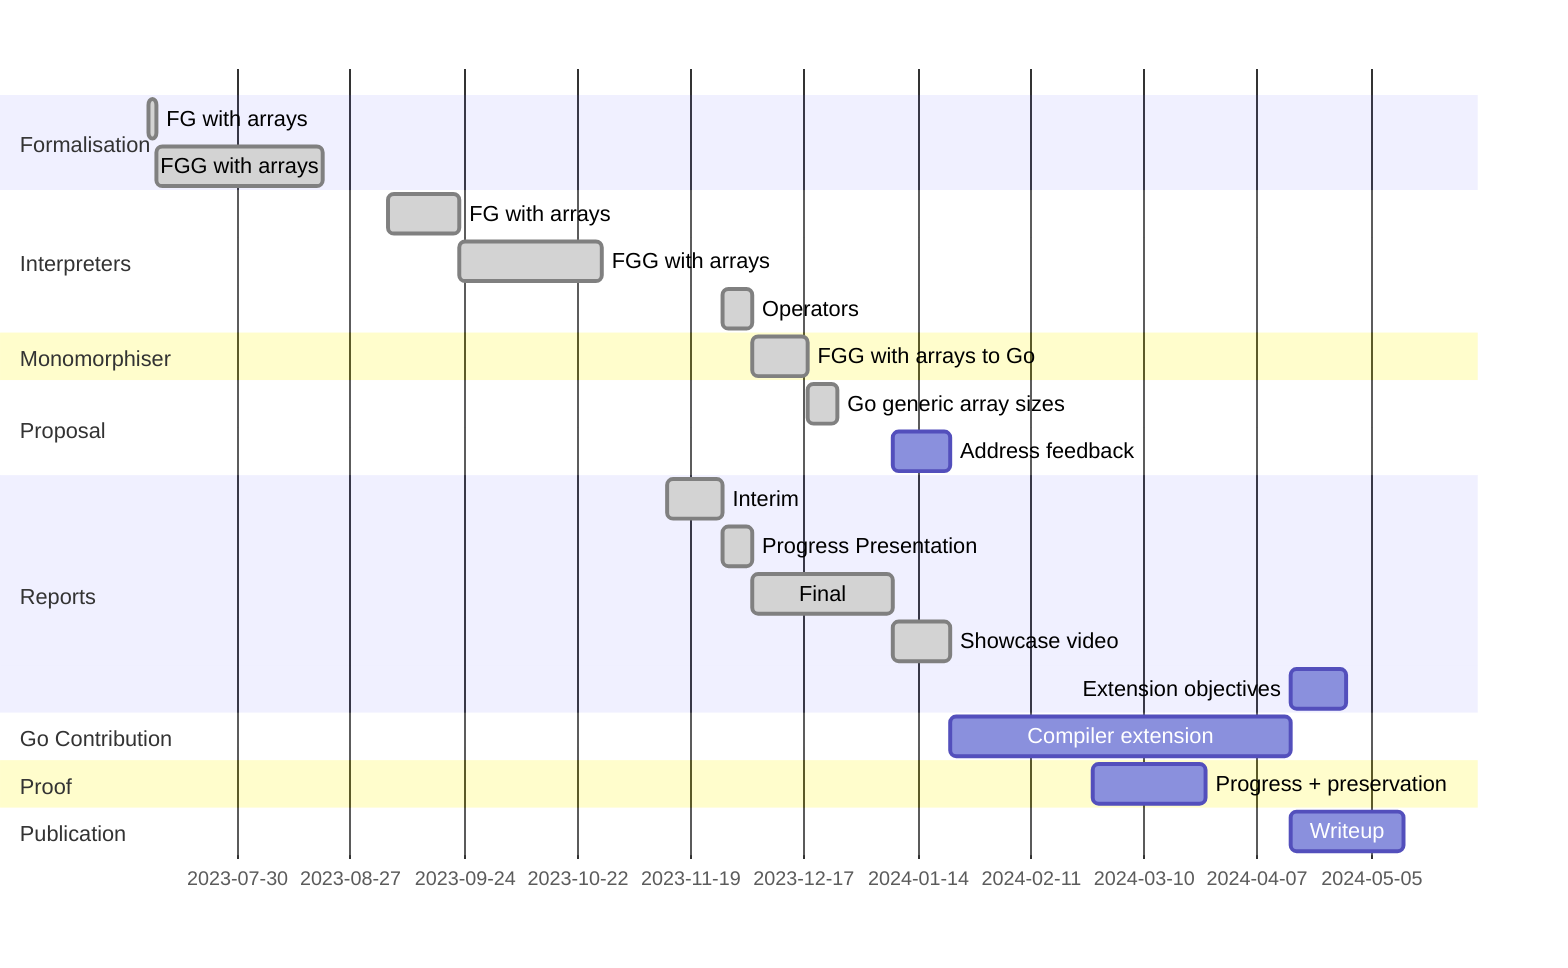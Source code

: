 gantt
    tickInterval 4week
    dateFormat  YYYY-MM-DD
    section Formalisation
        FG with arrays :done, 2023-07-08, 2023-07-10
        FGG with arrays :done, 2023-07-10, 2023-08-20
    section Interpreters
        FG with arrays :done, 2023-09-05,2023-09-23
        FGG with arrays :done, fggi, 2023-09-23, 5w
        Operators :done, op, after interim, 1w
    section Monomorphiser
        FGG with arrays to Go :done, fggm, after op, 2w
    section Proposal
        Go generic array sizes :done, after fggm, 1w
        Address feedback :feedback, after report, 2w
    section Reports
        Interim :done, interim, 2023-11-13, 2023-11-27
        Progress Presentation :done, progress, after interim, 2023-12-04
        Final :done, report, after progress, 5w
        Showcase video :done, after report, 2w
        Extension objectives :after compiler, 2w
    section Go Contribution
        Compiler extension :compiler, after feedback, 12w
    section Proof
        Progress + preservation :2024-02-26, 4w
    section Publication
        Writeup :after compiler, 4w